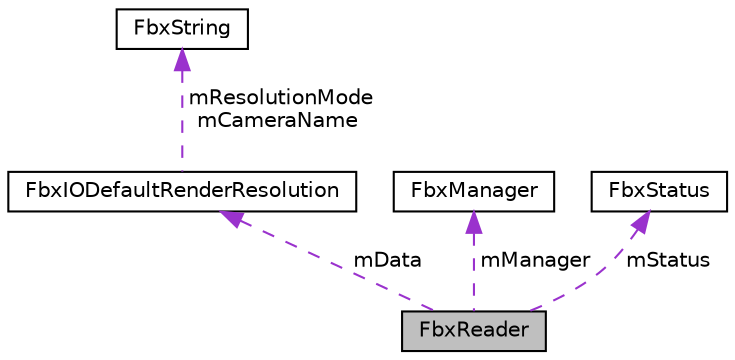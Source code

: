 digraph "FbxReader"
{
  edge [fontname="Helvetica",fontsize="10",labelfontname="Helvetica",labelfontsize="10"];
  node [fontname="Helvetica",fontsize="10",shape=record];
  Node5 [label="FbxReader",height=0.2,width=0.4,color="black", fillcolor="grey75", style="filled", fontcolor="black"];
  Node6 -> Node5 [dir="back",color="darkorchid3",fontsize="10",style="dashed",label=" mData" ,fontname="Helvetica"];
  Node6 [label="FbxIODefaultRenderResolution",height=0.2,width=0.4,color="black", fillcolor="white", style="filled",URL="$class_fbx_i_o_default_render_resolution.html"];
  Node7 -> Node6 [dir="back",color="darkorchid3",fontsize="10",style="dashed",label=" mResolutionMode\nmCameraName" ,fontname="Helvetica"];
  Node7 [label="FbxString",height=0.2,width=0.4,color="black", fillcolor="white", style="filled",URL="$class_fbx_string.html"];
  Node8 -> Node5 [dir="back",color="darkorchid3",fontsize="10",style="dashed",label=" mManager" ,fontname="Helvetica"];
  Node8 [label="FbxManager",height=0.2,width=0.4,color="black", fillcolor="white", style="filled",URL="$class_fbx_manager.html"];
  Node9 -> Node5 [dir="back",color="darkorchid3",fontsize="10",style="dashed",label=" mStatus" ,fontname="Helvetica"];
  Node9 [label="FbxStatus",height=0.2,width=0.4,color="black", fillcolor="white", style="filled",URL="$class_fbx_status.html"];
}
